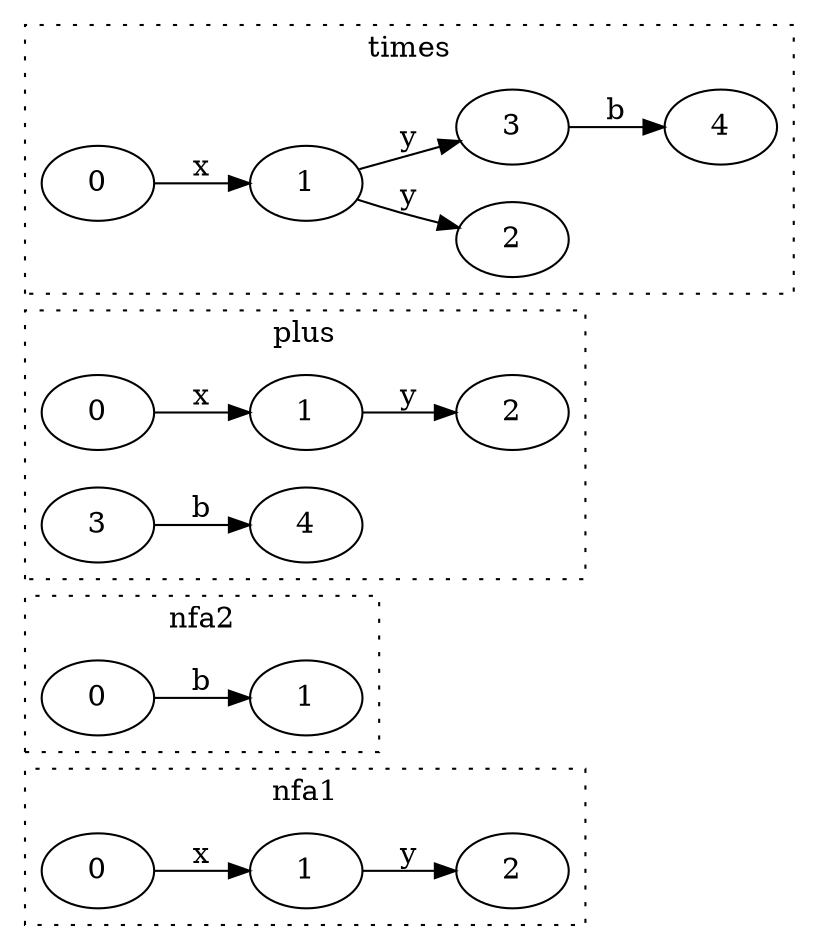digraph{rankdir="LR";subgraph cluster_nfa1 {label="nfa1";style=dotted;nfa10->nfa11[label="x"];nfa11->nfa12[label="y"];nfa10 [label="0"]nfa11 [label="1"]nfa12 [label="2"]};
subgraph cluster_nfa2 {label="nfa2";style=dotted;nfa20->nfa21[label="b"];nfa20 [label="0"]nfa21 [label="1"]};
subgraph cluster_plus {label="plus";style=dotted;plus0->plus1[label="x"];plus1->plus2[label="y"];plus3->plus4[label="b"];plus0 [label="0"]plus1 [label="1"]plus2 [label="2"]plus3 [label="3"]plus4 [label="4"]};
subgraph cluster_times {label="times";style=dotted;times0->times1[label="x"];times1->times2[label="y"];times1->times3[label="y"];times3->times4[label="b"];times0 [label="0"]times1 [label="1"]times2 [label="2"]times3 [label="3"]times4 [label="4"]};
}